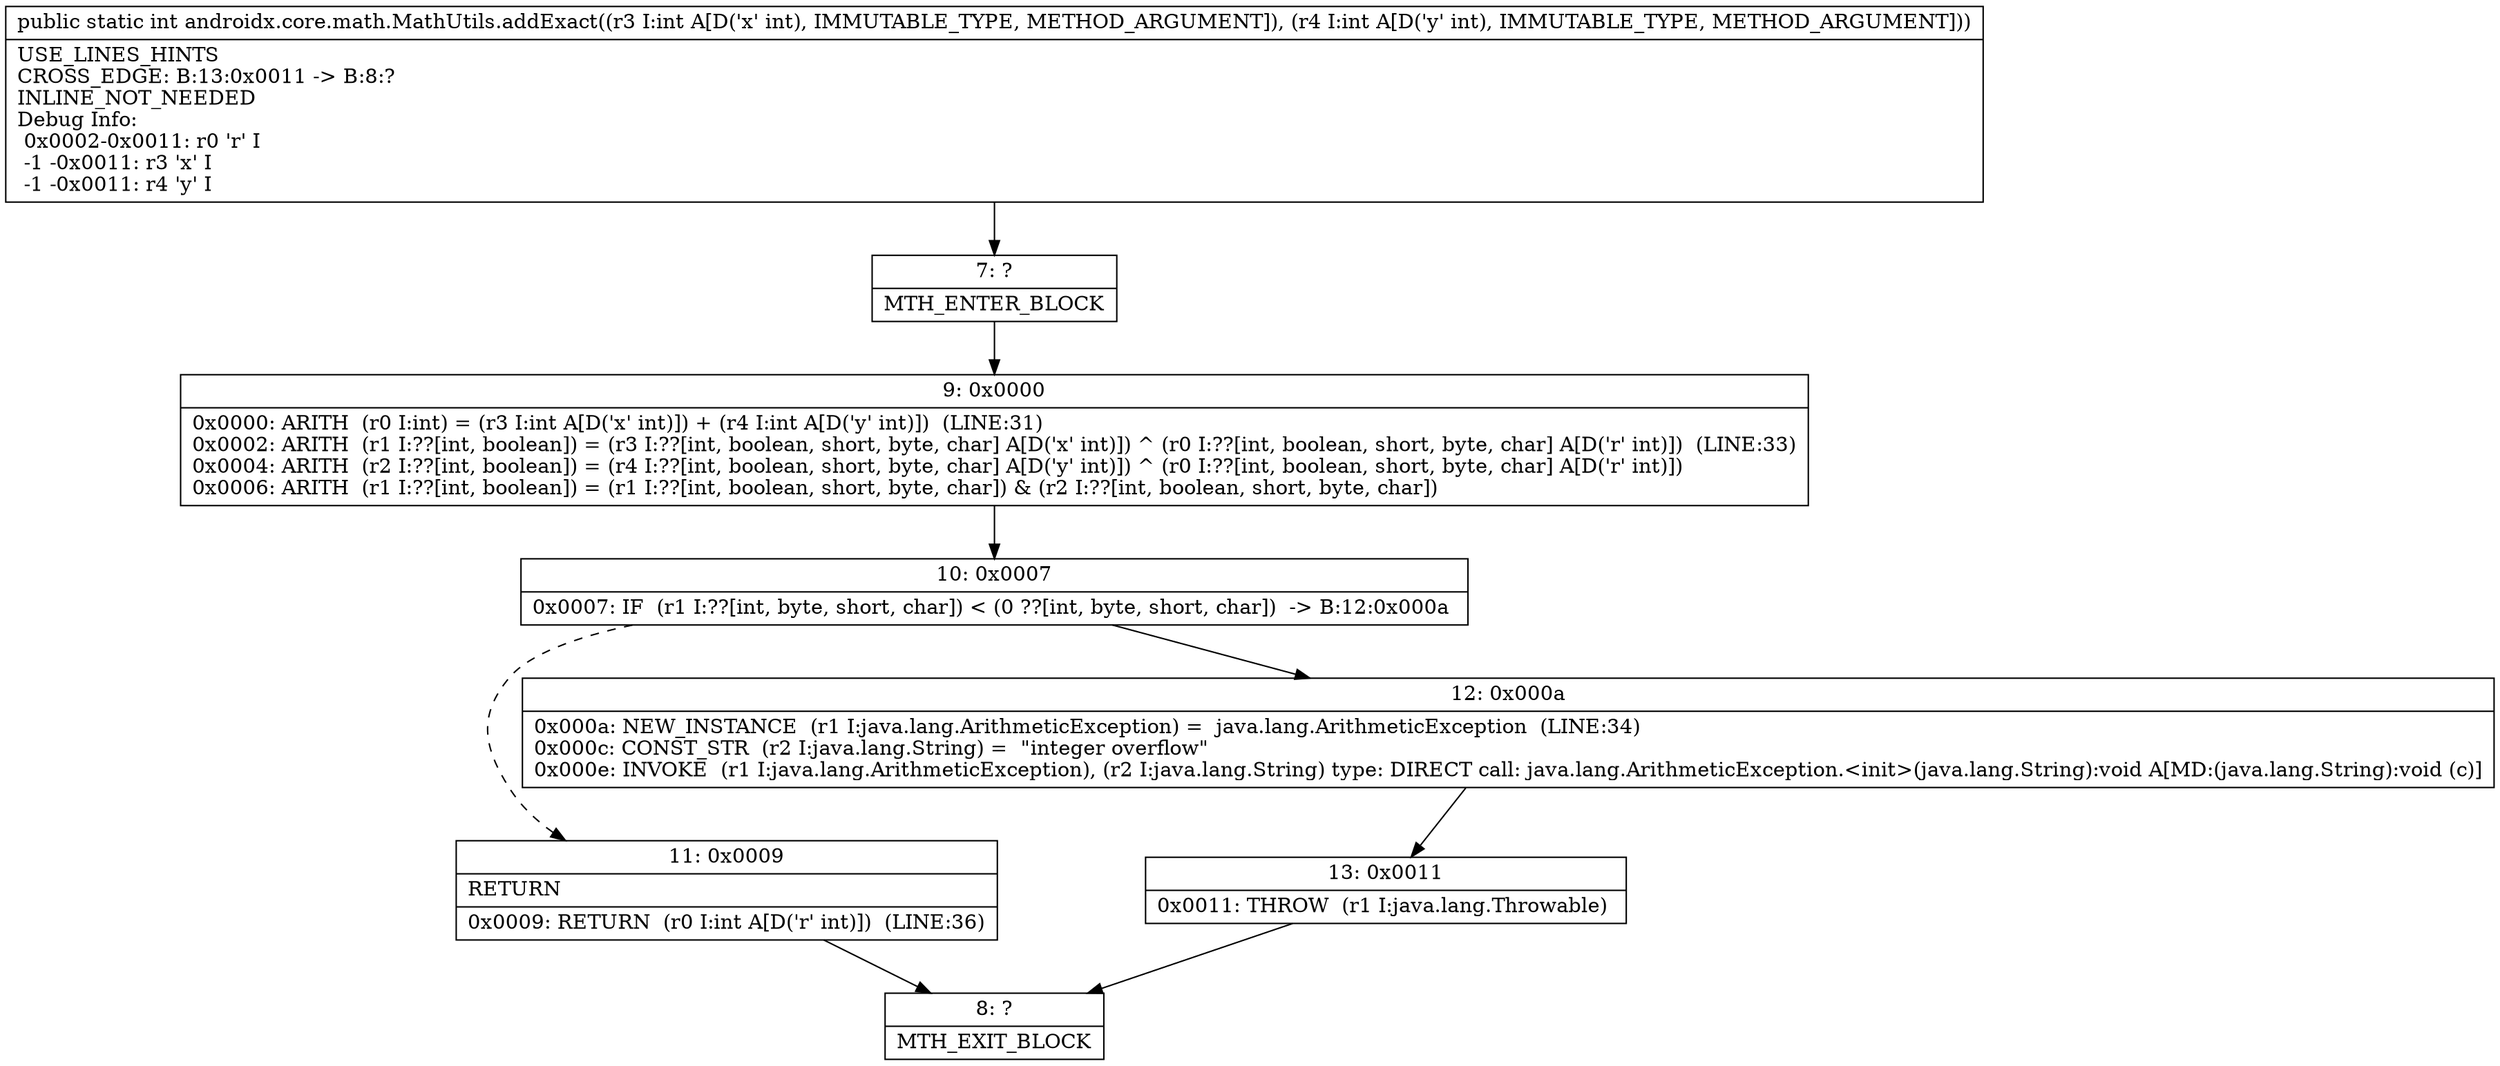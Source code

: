 digraph "CFG forandroidx.core.math.MathUtils.addExact(II)I" {
Node_7 [shape=record,label="{7\:\ ?|MTH_ENTER_BLOCK\l}"];
Node_9 [shape=record,label="{9\:\ 0x0000|0x0000: ARITH  (r0 I:int) = (r3 I:int A[D('x' int)]) + (r4 I:int A[D('y' int)])  (LINE:31)\l0x0002: ARITH  (r1 I:??[int, boolean]) = (r3 I:??[int, boolean, short, byte, char] A[D('x' int)]) ^ (r0 I:??[int, boolean, short, byte, char] A[D('r' int)])  (LINE:33)\l0x0004: ARITH  (r2 I:??[int, boolean]) = (r4 I:??[int, boolean, short, byte, char] A[D('y' int)]) ^ (r0 I:??[int, boolean, short, byte, char] A[D('r' int)]) \l0x0006: ARITH  (r1 I:??[int, boolean]) = (r1 I:??[int, boolean, short, byte, char]) & (r2 I:??[int, boolean, short, byte, char]) \l}"];
Node_10 [shape=record,label="{10\:\ 0x0007|0x0007: IF  (r1 I:??[int, byte, short, char]) \< (0 ??[int, byte, short, char])  \-\> B:12:0x000a \l}"];
Node_11 [shape=record,label="{11\:\ 0x0009|RETURN\l|0x0009: RETURN  (r0 I:int A[D('r' int)])  (LINE:36)\l}"];
Node_8 [shape=record,label="{8\:\ ?|MTH_EXIT_BLOCK\l}"];
Node_12 [shape=record,label="{12\:\ 0x000a|0x000a: NEW_INSTANCE  (r1 I:java.lang.ArithmeticException) =  java.lang.ArithmeticException  (LINE:34)\l0x000c: CONST_STR  (r2 I:java.lang.String) =  \"integer overflow\" \l0x000e: INVOKE  (r1 I:java.lang.ArithmeticException), (r2 I:java.lang.String) type: DIRECT call: java.lang.ArithmeticException.\<init\>(java.lang.String):void A[MD:(java.lang.String):void (c)]\l}"];
Node_13 [shape=record,label="{13\:\ 0x0011|0x0011: THROW  (r1 I:java.lang.Throwable) \l}"];
MethodNode[shape=record,label="{public static int androidx.core.math.MathUtils.addExact((r3 I:int A[D('x' int), IMMUTABLE_TYPE, METHOD_ARGUMENT]), (r4 I:int A[D('y' int), IMMUTABLE_TYPE, METHOD_ARGUMENT]))  | USE_LINES_HINTS\lCROSS_EDGE: B:13:0x0011 \-\> B:8:?\lINLINE_NOT_NEEDED\lDebug Info:\l  0x0002\-0x0011: r0 'r' I\l  \-1 \-0x0011: r3 'x' I\l  \-1 \-0x0011: r4 'y' I\l}"];
MethodNode -> Node_7;Node_7 -> Node_9;
Node_9 -> Node_10;
Node_10 -> Node_11[style=dashed];
Node_10 -> Node_12;
Node_11 -> Node_8;
Node_12 -> Node_13;
Node_13 -> Node_8;
}

